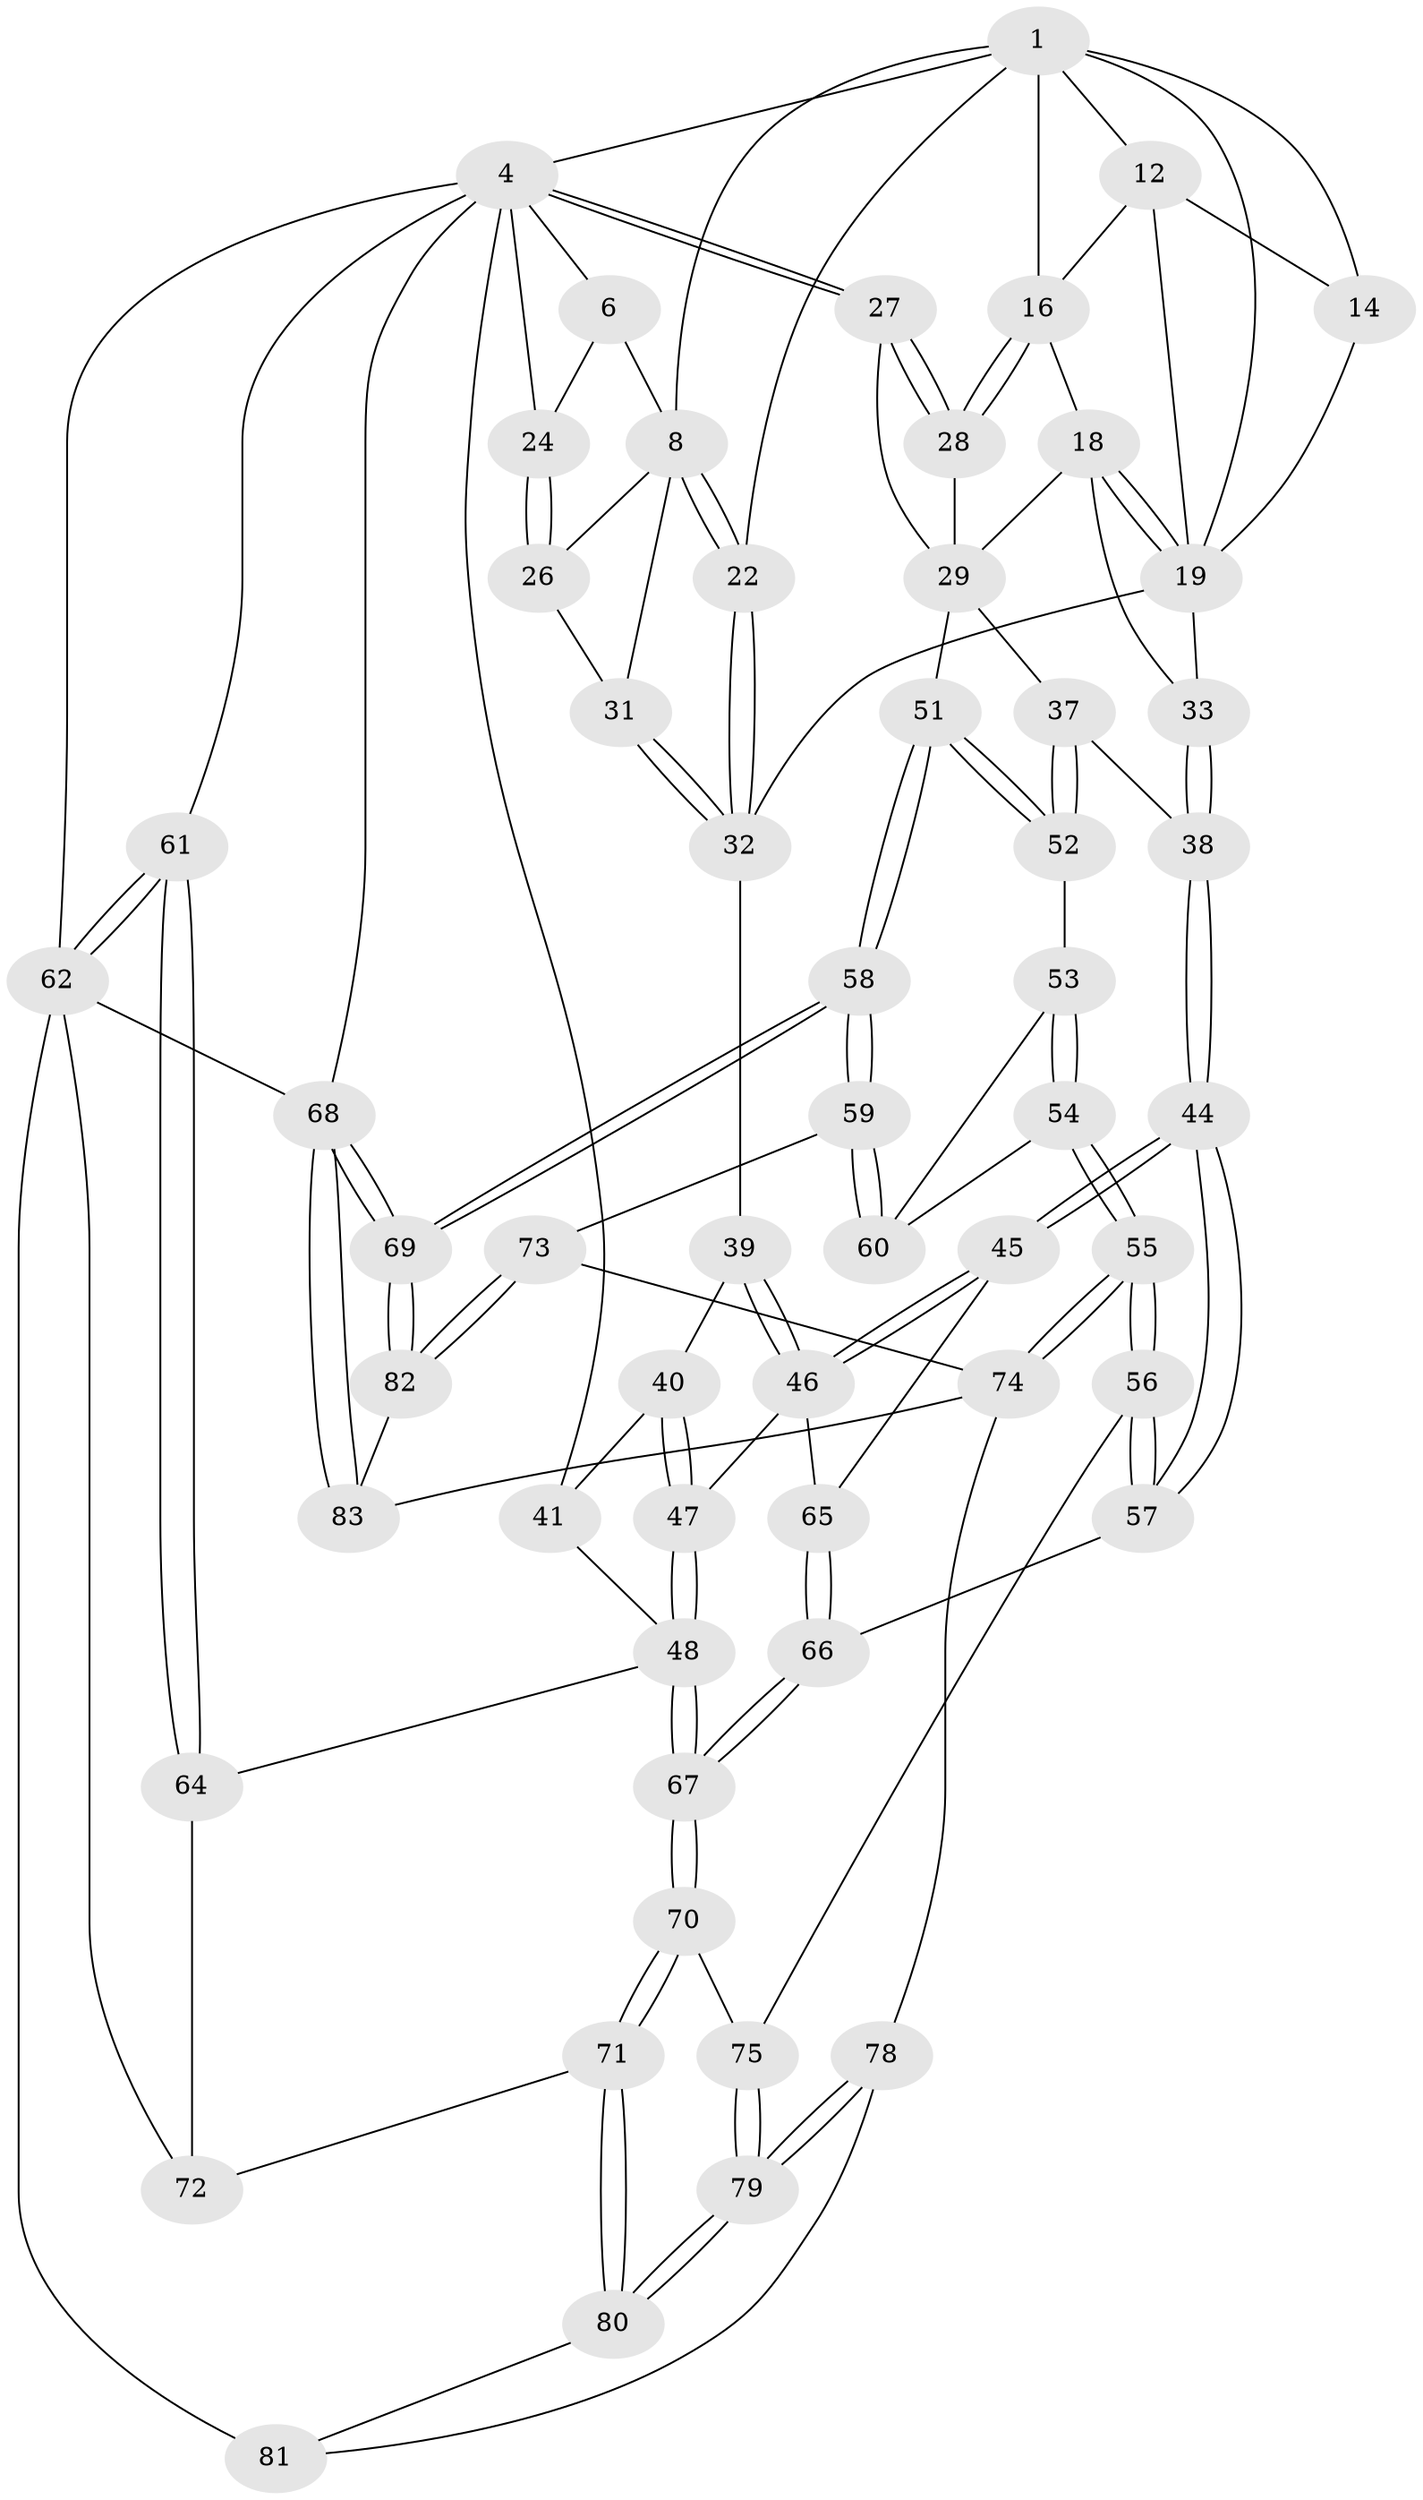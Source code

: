 // original degree distribution, {3: 0.023809523809523808, 4: 0.23809523809523808, 5: 0.5238095238095238, 6: 0.21428571428571427}
// Generated by graph-tools (version 1.1) at 2025/21/03/04/25 18:21:11]
// undirected, 58 vertices, 142 edges
graph export_dot {
graph [start="1"]
  node [color=gray90,style=filled];
  1 [pos="+0.4631137628409459+0",super="+7+2"];
  4 [pos="+1+0",super="+5"];
  6 [pos="+0.1107688433040577+0",super="+11"];
  8 [pos="+0.31027628674480534+0.13771271149675487",super="+9"];
  12 [pos="+0.7729168265311243+0",super="+13"];
  14 [pos="+0.5988746499302839+0.10379449202067627"];
  16 [pos="+0.9032507663711976+0.1376693788834276",super="+17"];
  18 [pos="+0.7833424824001621+0.24284287164814983",super="+30"];
  19 [pos="+0.7325288049125092+0.18492697111342193",super="+20"];
  22 [pos="+0.4081229458469626+0.24272794014418664"];
  24 [pos="+4.4343852411099936e-05+0.3025618383520368"];
  26 [pos="+0.16650012563982297+0.28500530884637304"];
  27 [pos="+1+0.259904776021073"];
  28 [pos="+1+0.2371429912594699"];
  29 [pos="+0.8224203600086354+0.2671765526375413",super="+36"];
  31 [pos="+0.26913557927890197+0.2935373122325801"];
  32 [pos="+0.36985790565036386+0.3828419948411297",super="+35"];
  33 [pos="+0.7022541329532881+0.3639641010348836"];
  37 [pos="+0.7580169780928669+0.4828117595663469"];
  38 [pos="+0.7167776320702481+0.4697443934406018"];
  39 [pos="+0.3778671472410261+0.4261852708267931"];
  40 [pos="+0.26715513618056824+0.47219556486579517"];
  41 [pos="+0.19873313269404635+0.48657740572685365"];
  44 [pos="+0.5515109881425093+0.5997237443191344"];
  45 [pos="+0.5249656878471783+0.5826884120998812"];
  46 [pos="+0.44451524338632137+0.5174903023995351",super="+50"];
  47 [pos="+0.2672615360982984+0.6473891778744357"];
  48 [pos="+0.18177107607648402+0.6675292435108818",super="+49"];
  51 [pos="+1+0.6760059678213172"];
  52 [pos="+0.8305999956352016+0.6045466090149181"];
  53 [pos="+0.8207105999591613+0.6276233579949387"];
  54 [pos="+0.6829004375192401+0.7219637051995506"];
  55 [pos="+0.5950006051073844+0.751710436069203"];
  56 [pos="+0.590851084936619+0.7470232588832442"];
  57 [pos="+0.5710225002559158+0.7080187124094606"];
  58 [pos="+1+0.7282350884603709"];
  59 [pos="+0.923065646557057+0.8066224511691781"];
  60 [pos="+0.8335800158695699+0.7193064331173996"];
  61 [pos="+0+0.6920404343366066"];
  62 [pos="+0+0.6945924316224451",super="+76+63"];
  64 [pos="+0.037189999660487846+0.7217845155618342"];
  65 [pos="+0.3206591102605892+0.7072244996263446"];
  66 [pos="+0.32187601475122957+0.7718823872813976"];
  67 [pos="+0.29460413698025184+0.8055579343536601"];
  68 [pos="+1+1"];
  69 [pos="+1+1"];
  70 [pos="+0.2880452458094534+0.8313845193393171"];
  71 [pos="+0.2726445546034513+0.8517581484340097"];
  72 [pos="+0.1421910345168941+0.8216964948153543"];
  73 [pos="+0.8513867020402985+0.8608375254623829"];
  74 [pos="+0.6259856774580833+0.824689122532812",super="+77"];
  75 [pos="+0.4177288297493646+0.8596580115787364"];
  78 [pos="+0.4372194810348447+1"];
  79 [pos="+0.4319442233695912+1"];
  80 [pos="+0.27284325028852086+0.8602264138083527"];
  81 [pos="+0.12389992908984748+1",super="+84"];
  82 [pos="+0.8517661020404377+0.9189938027158552"];
  83 [pos="+0.7395095755490866+1"];
  1 -- 22;
  1 -- 8;
  1 -- 14;
  1 -- 16;
  1 -- 12;
  1 -- 4;
  1 -- 19;
  4 -- 27;
  4 -- 27;
  4 -- 68;
  4 -- 6;
  4 -- 24;
  4 -- 41;
  4 -- 61;
  4 -- 62;
  6 -- 8;
  6 -- 24;
  8 -- 22;
  8 -- 22;
  8 -- 26;
  8 -- 31;
  12 -- 19;
  12 -- 14;
  12 -- 16;
  14 -- 19;
  16 -- 28;
  16 -- 28;
  16 -- 18;
  18 -- 19;
  18 -- 19;
  18 -- 33;
  18 -- 29;
  19 -- 33;
  19 -- 32;
  22 -- 32;
  22 -- 32;
  24 -- 26;
  24 -- 26;
  26 -- 31;
  27 -- 28;
  27 -- 28;
  27 -- 29;
  28 -- 29;
  29 -- 37;
  29 -- 51;
  31 -- 32;
  31 -- 32;
  32 -- 39;
  33 -- 38;
  33 -- 38;
  37 -- 38;
  37 -- 52;
  37 -- 52;
  38 -- 44;
  38 -- 44;
  39 -- 40;
  39 -- 46;
  39 -- 46;
  40 -- 41;
  40 -- 47;
  40 -- 47;
  41 -- 48;
  44 -- 45;
  44 -- 45;
  44 -- 57;
  44 -- 57;
  45 -- 46;
  45 -- 46;
  45 -- 65;
  46 -- 65;
  46 -- 47;
  47 -- 48;
  47 -- 48;
  48 -- 67;
  48 -- 67;
  48 -- 64;
  51 -- 52;
  51 -- 52;
  51 -- 58;
  51 -- 58;
  52 -- 53;
  53 -- 54;
  53 -- 54;
  53 -- 60;
  54 -- 55;
  54 -- 55;
  54 -- 60;
  55 -- 56;
  55 -- 56;
  55 -- 74;
  55 -- 74;
  56 -- 57;
  56 -- 57;
  56 -- 75;
  57 -- 66;
  58 -- 59;
  58 -- 59;
  58 -- 69;
  58 -- 69;
  59 -- 60;
  59 -- 60;
  59 -- 73;
  61 -- 62;
  61 -- 62;
  61 -- 64;
  61 -- 64;
  62 -- 72;
  62 -- 81 [weight=2];
  62 -- 68;
  64 -- 72;
  65 -- 66;
  65 -- 66;
  66 -- 67;
  66 -- 67;
  67 -- 70;
  67 -- 70;
  68 -- 69;
  68 -- 69;
  68 -- 83;
  68 -- 83;
  69 -- 82;
  69 -- 82;
  70 -- 71;
  70 -- 71;
  70 -- 75;
  71 -- 72;
  71 -- 80;
  71 -- 80;
  73 -- 74;
  73 -- 82;
  73 -- 82;
  74 -- 83;
  74 -- 78;
  75 -- 79;
  75 -- 79;
  78 -- 79;
  78 -- 79;
  78 -- 81;
  79 -- 80;
  79 -- 80;
  80 -- 81;
  82 -- 83;
}
